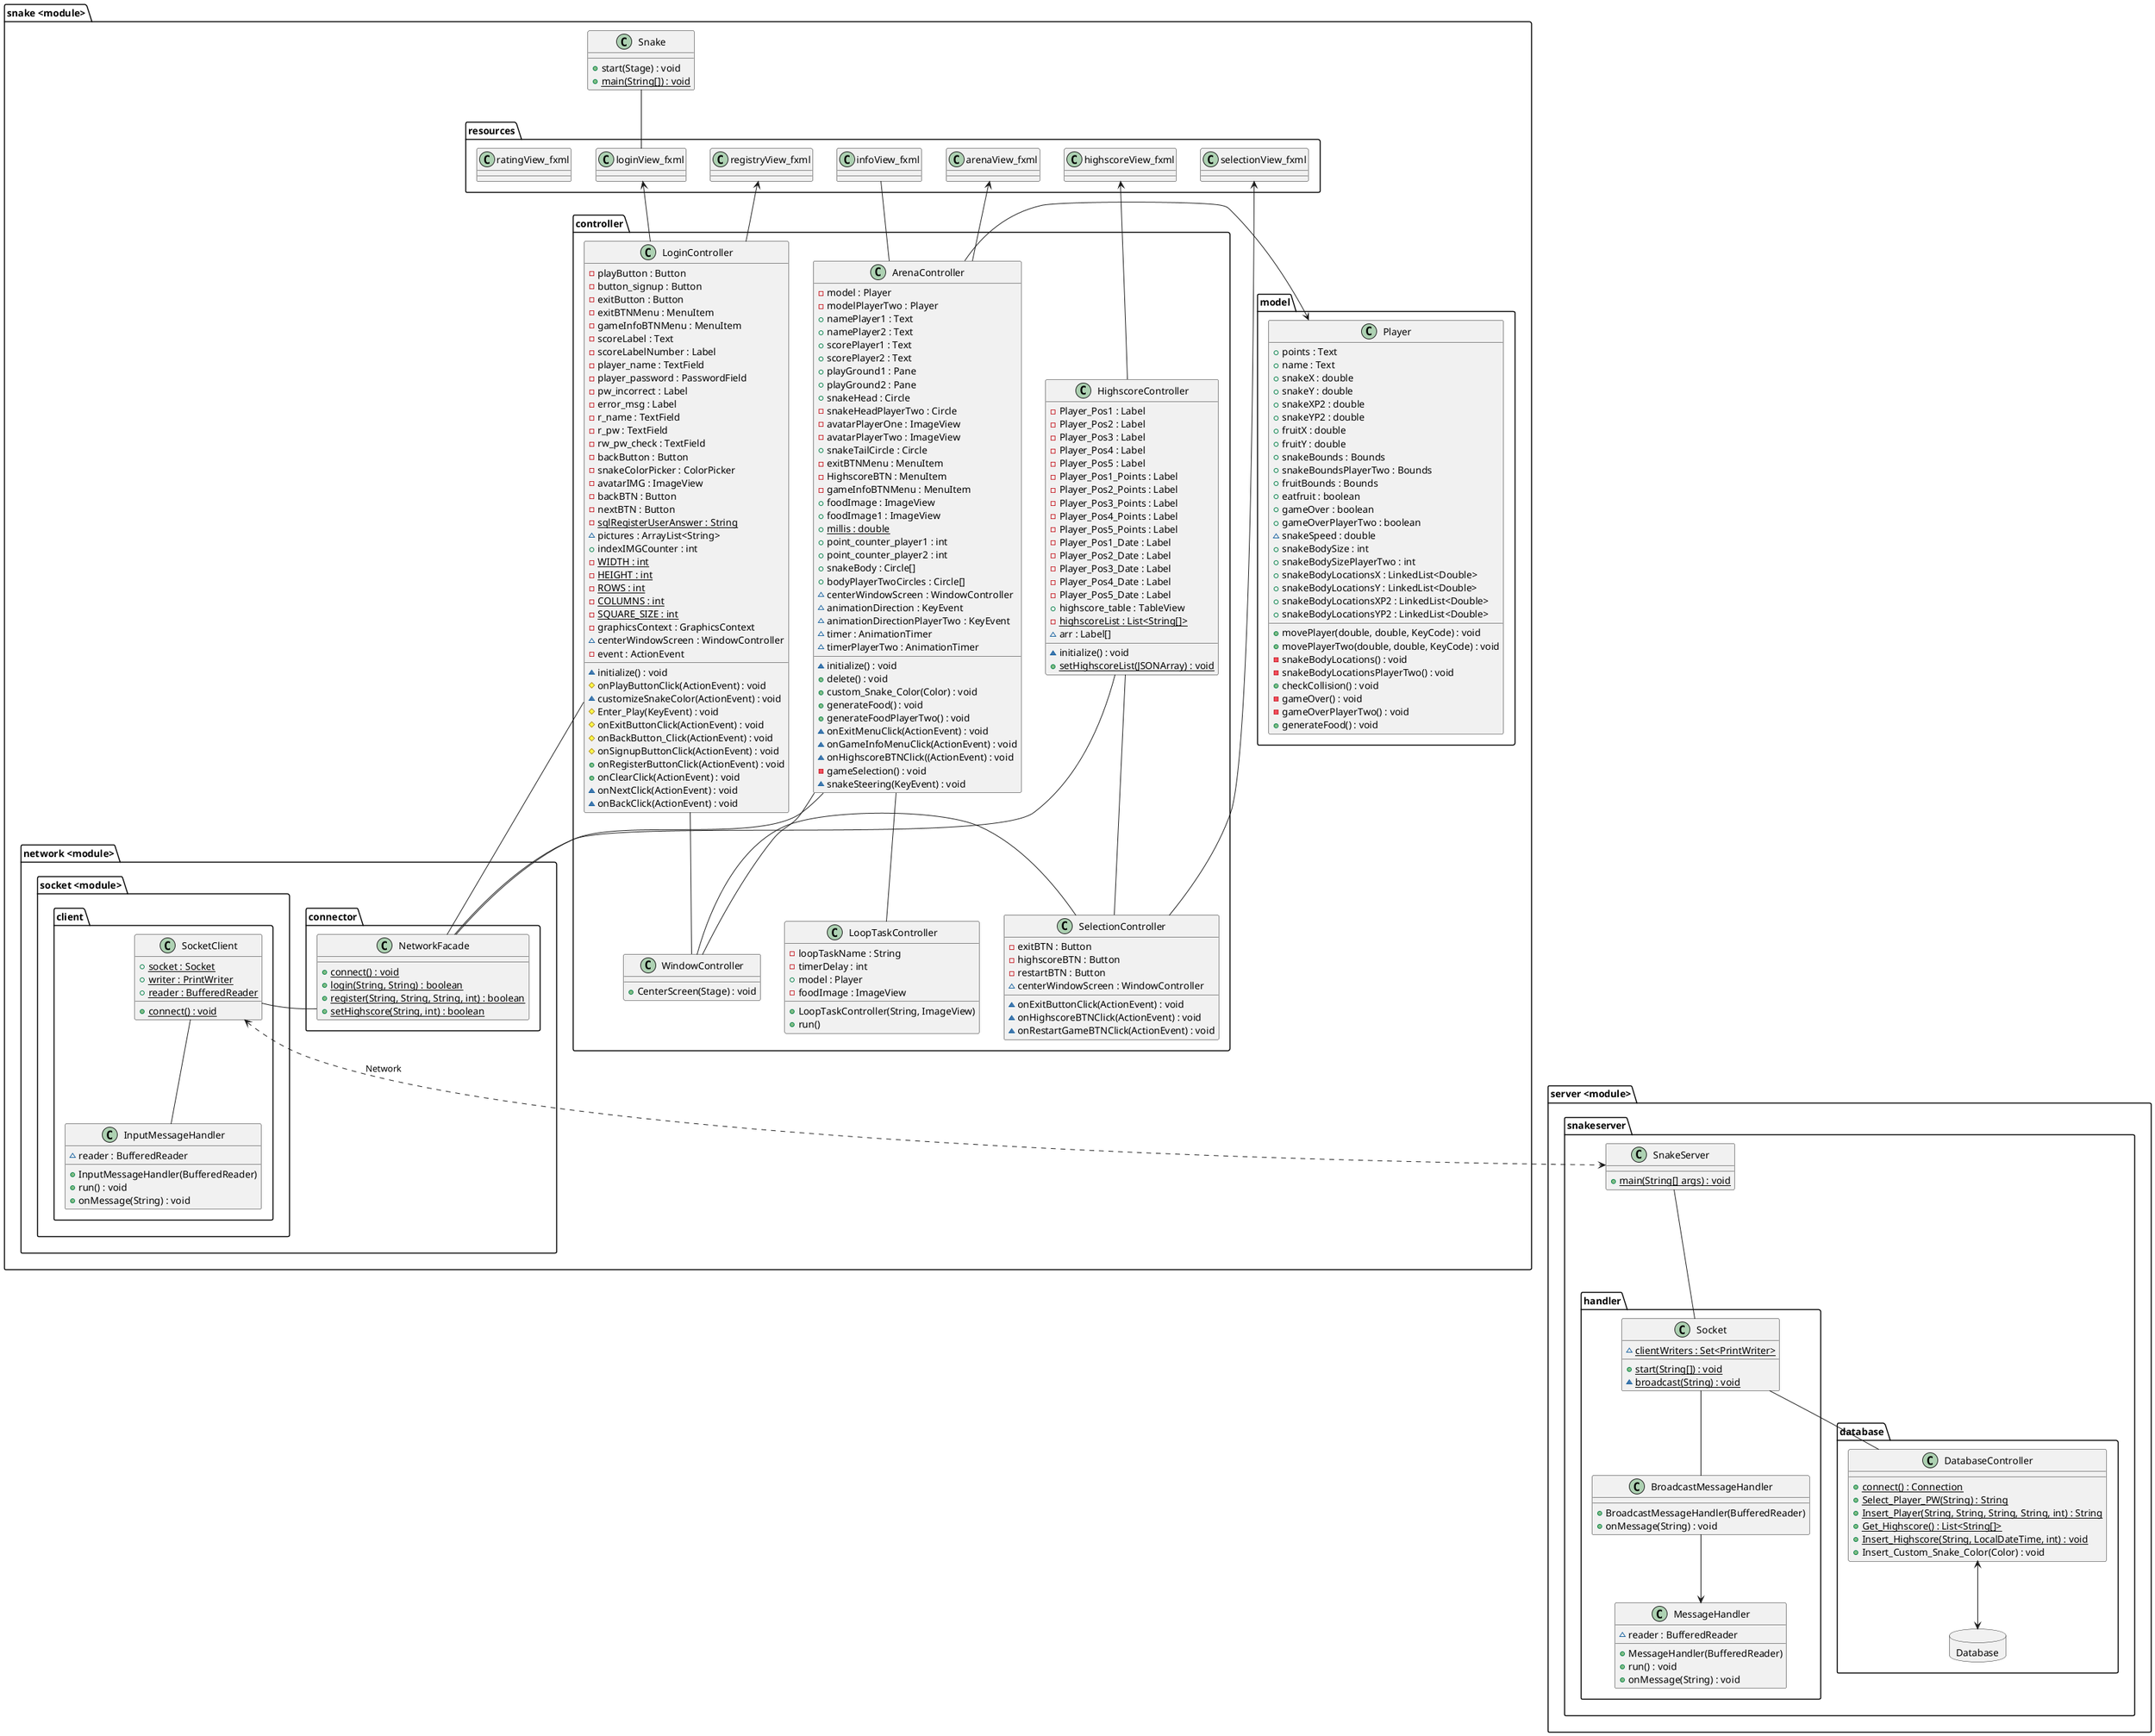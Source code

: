 @startuml
'https://plantuml.com/class-diagram
'- Indicates private
'+ Indicates public
'# Indicates protected

package "snake <module>" {
    class Snake {
        +start(Stage) : void
        +{static}main(String[]) : void
    }

    package model {
        class Player {
            +points : Text
            +name : Text
            +snakeX : double
            +snakeY : double
            +snakeXP2 : double
            +snakeYP2 : double
            +fruitX : double
            +fruitY : double
            +snakeBounds : Bounds
            +snakeBoundsPlayerTwo : Bounds
            +fruitBounds : Bounds
            +eatfruit : boolean
            +gameOver : boolean
            +gameOverPlayerTwo : boolean
            ~snakeSpeed : double
            +snakeBodySize : int
            +snakeBodySizePlayerTwo : int
            +snakeBodyLocationsX : LinkedList<Double>
            +snakeBodyLocationsY : LinkedList<Double>
            +snakeBodyLocationsXP2 : LinkedList<Double>
            +snakeBodyLocationsYP2 : LinkedList<Double>
            +movePlayer(double, double, KeyCode) : void
            +movePlayerTwo(double, double, KeyCode) : void
            -snakeBodyLocations() : void
            -snakeBodyLocationsPlayerTwo() : void
            +checkCollision() : void
            -gameOver() : void
            -gameOverPlayerTwo() : void
            +generateFood() : void
        }
    }

    package resources {
        class arenaView_fxml {}

        class infoView_fxml {}

        class selectionView_fxml {}

        class highscoreView_fxml {}

        class loginView_fxml {}

        class registryView_fxml {}

        class ratingView_fxml {}
    }

    package controller {
        class HighscoreController {
                    -Player_Pos1 : Label
                    -Player_Pos2 : Label
                    -Player_Pos3 : Label
                    -Player_Pos4 : Label
                    -Player_Pos5 : Label
                    -Player_Pos1_Points : Label
                    -Player_Pos2_Points : Label
                    -Player_Pos3_Points : Label
                    -Player_Pos4_Points : Label
                    -Player_Pos5_Points : Label
                    -Player_Pos1_Date : Label
                    -Player_Pos2_Date : Label
                    -Player_Pos3_Date : Label
                    -Player_Pos4_Date : Label
                    -Player_Pos5_Date : Label
                    +highscore_table : TableView
                    -{static}highscoreList : List<String[]>
                    ~arr : Label[]
                    ~initialize() : void
                    +{static}setHighscoreList(JSONArray) : void
        }
        class ArenaController {
            -model : Player
            -modelPlayerTwo : Player
            +namePlayer1 : Text
            +namePlayer2 : Text
            +scorePlayer1 : Text
            +scorePlayer2 : Text
            +playGround1 : Pane
            +playGround2 : Pane
            +snakeHead : Circle
            -snakeHeadPlayerTwo : Circle
            -avatarPlayerOne : ImageView
            -avatarPlayerTwo : ImageView
            +snakeTailCircle : Circle
            -exitBTNMenu : MenuItem
            -HighscoreBTN : MenuItem
            -gameInfoBTNMenu : MenuItem
            +foodImage : ImageView
            +foodImage1 : ImageView
            +{static}millis : double
            +point_counter_player1 : int
            +point_counter_player2 : int
            +snakeBody : Circle[]
            +bodyPlayerTwoCircles : Circle[]
            ~centerWindowScreen : WindowController
            ~animationDirection : KeyEvent
            ~animationDirectionPlayerTwo : KeyEvent
            ~timer : AnimationTimer
            ~timerPlayerTwo : AnimationTimer
            ~initialize() : void
            +delete() : void
            +custom_Snake_Color(Color) : void
            +generateFood() : void
            +generateFoodPlayerTwo() : void
            ~onExitMenuClick(ActionEvent) : void
            ~onGameInfoMenuClick(ActionEvent) : void
            ~onHighscoreBTNClick((ActionEvent) : void
            -gameSelection() : void
            ~snakeSteering(KeyEvent) : void
        }

        class LoginController {
            -playButton : Button
            -button_signup : Button
            -exitButton : Button
            -exitBTNMenu : MenuItem
            -gameInfoBTNMenu : MenuItem
            -scoreLabel : Text
            -scoreLabelNumber : Label
            -player_name : TextField
            -player_password : PasswordField
            -pw_incorrect : Label
            -error_msg : Label
            -r_name : TextField
            -r_pw : TextField
            -rw_pw_check : TextField
            -backButton : Button
            -snakeColorPicker : ColorPicker
            -avatarIMG : ImageView
            -backBTN : Button
            -nextBTN : Button
            -{static}sqlRegisterUserAnswer : String
            ~pictures : ArrayList<String>
            +indexIMGCounter : int
            -{static}WIDTH : int
            -{static}HEIGHT : int
            -{static}ROWS : int
            -{static}COLUMNS : int
            -{static}SQUARE_SIZE : int
            -graphicsContext : GraphicsContext
            ~centerWindowScreen : WindowController
            -event : ActionEvent
            ~initialize() : void
            #onPlayButtonClick(ActionEvent) : void
            ~customizeSnakeColor(ActionEvent) : void
            #Enter_Play(KeyEvent) : void
            #onExitButtonClick(ActionEvent) : void
            #onBackButton_Click(ActionEvent) : void
            #onSignupButtonClick(ActionEvent) : void
            +onRegisterButtonClick(ActionEvent) : void
            +onClearClick(ActionEvent) : void
            ~onNextClick(ActionEvent) : void
            ~onBackClick(ActionEvent) : void
        }
        class SelectionController {
                    -exitBTN : Button
                    -highscoreBTN : Button
                    -restartBTN : Button
                    ~centerWindowScreen : WindowController
                    ~onExitButtonClick(ActionEvent) : void
                    ~onHighscoreBTNClick(ActionEvent) : void
                    ~onRestartGameBTNClick(ActionEvent) : void
        }

        class WindowController {
            +CenterScreen(Stage) : void
        }

        class LoopTaskController {
            -loopTaskName : String
            -timerDelay : int
            +model : Player
            -foodImage : ImageView
            +LoopTaskController(String, ImageView)
            +run()
        }
    }
    'connections
    Snake -- loginView_fxml

    ArenaController --> Player
    ArenaController -u-> arenaView_fxml

    ArenaController -- LoopTaskController
    ArenaController -- WindowController
    ArenaController -- infoView_fxml
    LoginController -u-> loginView_fxml
    LoginController -u-> registryView_fxml

    LoginController -- WindowController
    SelectionController -u- HighscoreController
    SelectionController -u-> selectionView_fxml
    SelectionController -r- WindowController
    HighscoreController -u-> highscoreView_fxml

    'layout
    ArenaController -[hidden]> Player

    package "network <module>" {
        package connector {
            class NetworkFacade {
                +{static}connect() : void
                +{static}login(String, String) : boolean
                +{static}register(String, String, String, int) : boolean
                +{static}setHighscore(String, int) : boolean
            }
            'connections
            HighscoreController -- NetworkFacade
            LoginController -- NetworkFacade
            ArenaController -- NetworkFacade
        }
        package "socket <module>" {
                package client {
                    class InputMessageHandler {
                        ~reader : BufferedReader
                        +InputMessageHandler(BufferedReader)
                        +run() : void
                        +onMessage(String) : void
                    }

                    class SocketClient {
                        +{static}socket : Socket
                        +{static}writer : PrintWriter
                        +{static}reader : BufferedReader
                        +{static}connect() : void
                    }
                    'connections
                    NetworkFacade -- SocketClient
                    SocketClient -- InputMessageHandler

                    'layout
                    NetworkFacade -[hidden]r> SocketClient
                }
            }
    }


}

package "server <module>" {
    package snakeserver {
            class SnakeServer {
                +{static}main(String[] args) : void
            }

        package database {
            class DatabaseController {
                +{static}connect() : Connection
                +{static}Select_Player_PW(String) : String
                +{static}Insert_Player(String, String, String, String, int) : String
                +{static}Get_Highscore() : List<String[]>
                +{static}Insert_Highscore(String, LocalDateTime, int) : void
                +Insert_Custom_Snake_Color(Color) : void
            }

            database "Database" {
            }
        }

        package handler {
            class BroadcastMessageHandler{
                +BroadcastMessageHandler(BufferedReader)
                +onMessage(String) : void
            }

            class MessageHandler {
                ~reader : BufferedReader
                +MessageHandler(BufferedReader)
                +run() : void
                +onMessage(String) : void
            }

            class Socket {
                ~{static}clientWriters : Set<PrintWriter>
                +{static}start(String[]) : void
                ~{static}broadcast(String) : void
            }
        }
        'connections
        SnakeServer -- Socket
        Socket -- DatabaseController
        DatabaseController <--> "Database"
        Socket -- BroadcastMessageHandler
        BroadcastMessageHandler --> MessageHandler
    }
}
'connections
SocketClient <..> SnakeServer : Network
@enduml